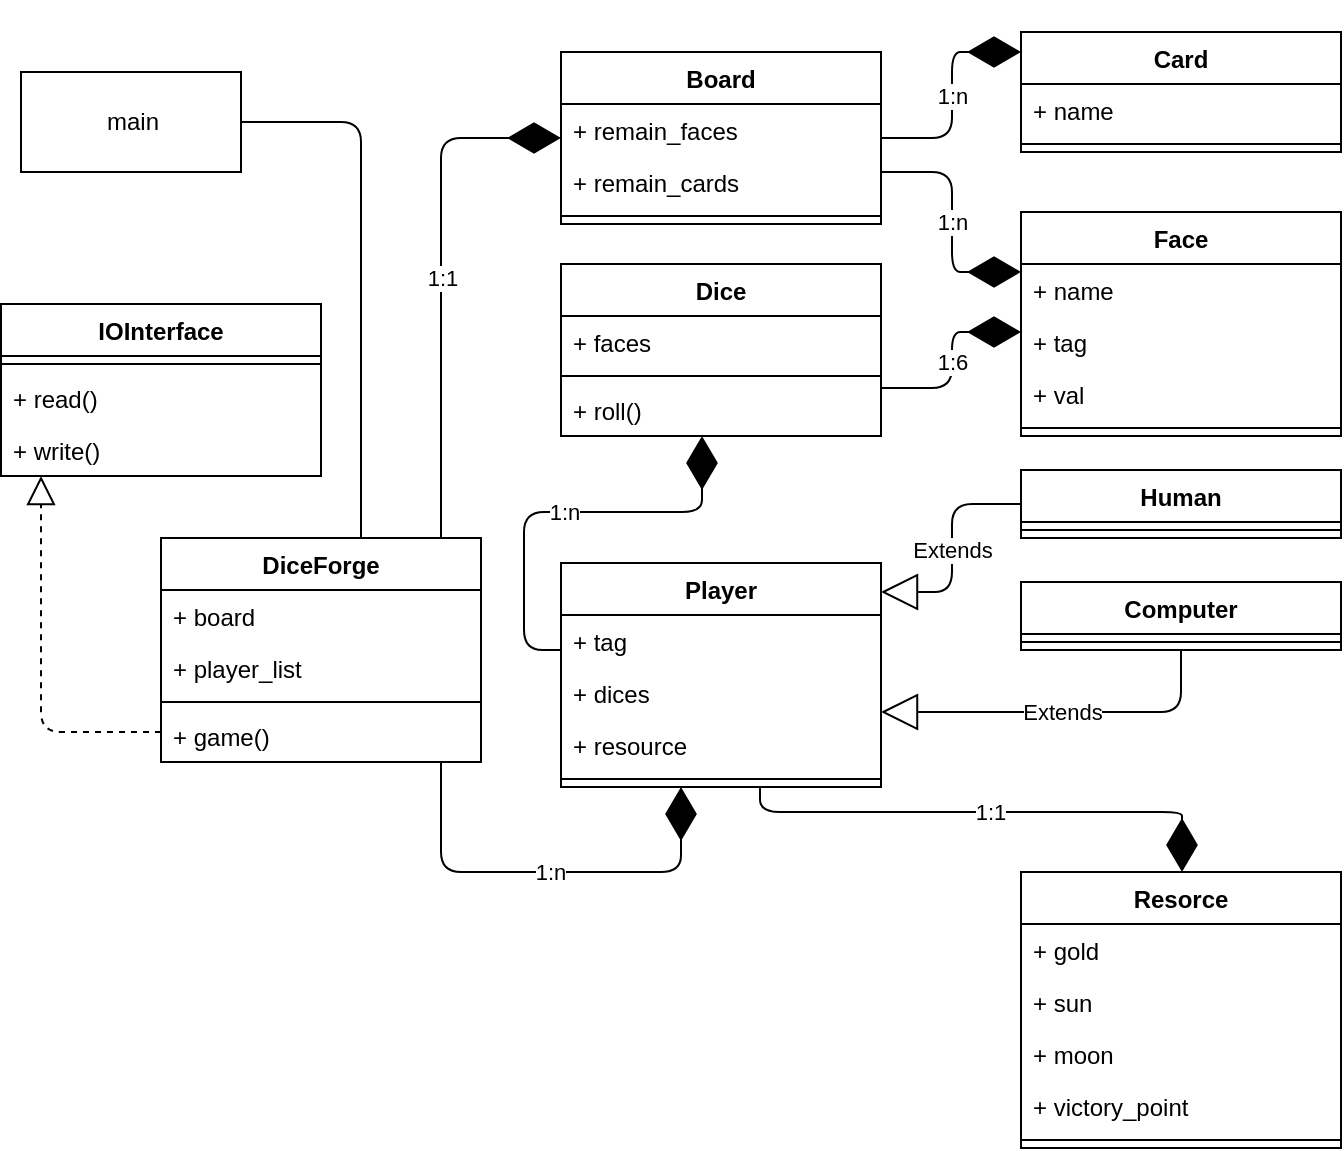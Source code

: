 <mxfile version="12.2.4" pages="1"><diagram id="bGxcqHeVu6saHkmXIzWf" name="Page-1"><mxGraphModel dx="774" dy="474" grid="1" gridSize="10" guides="1" tooltips="1" connect="1" arrows="1" fold="1" page="1" pageScale="1" pageWidth="827" pageHeight="1169" math="0" shadow="0"><root><mxCell id="0"/><mxCell id="1" parent="0"/><mxCell id="3" value="DiceForge" style="swimlane;fontStyle=1;align=center;verticalAlign=top;childLayout=stackLayout;horizontal=1;startSize=26;horizontalStack=0;resizeParent=1;resizeParentMax=0;resizeLast=0;collapsible=1;marginBottom=0;" parent="1" vertex="1"><mxGeometry x="158.5" y="293" width="160" height="112" as="geometry"/></mxCell><mxCell id="4" value="+ board" style="text;strokeColor=none;fillColor=none;align=left;verticalAlign=top;spacingLeft=4;spacingRight=4;overflow=hidden;rotatable=0;points=[[0,0.5],[1,0.5]];portConstraint=eastwest;" parent="3" vertex="1"><mxGeometry y="26" width="160" height="26" as="geometry"/></mxCell><mxCell id="87" value="+ player_list" style="text;strokeColor=none;fillColor=none;align=left;verticalAlign=top;spacingLeft=4;spacingRight=4;overflow=hidden;rotatable=0;points=[[0,0.5],[1,0.5]];portConstraint=eastwest;" parent="3" vertex="1"><mxGeometry y="52" width="160" height="26" as="geometry"/></mxCell><mxCell id="5" value="" style="line;strokeWidth=1;fillColor=none;align=left;verticalAlign=middle;spacingTop=-1;spacingLeft=3;spacingRight=3;rotatable=0;labelPosition=right;points=[];portConstraint=eastwest;" parent="3" vertex="1"><mxGeometry y="78" width="160" height="8" as="geometry"/></mxCell><mxCell id="6" value="+ game()" style="text;strokeColor=none;fillColor=none;align=left;verticalAlign=top;spacingLeft=4;spacingRight=4;overflow=hidden;rotatable=0;points=[[0,0.5],[1,0.5]];portConstraint=eastwest;" parent="3" vertex="1"><mxGeometry y="86" width="160" height="26" as="geometry"/></mxCell><mxCell id="7" value="Card" style="swimlane;fontStyle=1;align=center;verticalAlign=top;childLayout=stackLayout;horizontal=1;startSize=26;horizontalStack=0;resizeParent=1;resizeParentMax=0;resizeLast=0;collapsible=1;marginBottom=0;" parent="1" vertex="1"><mxGeometry x="588.5" y="40" width="160" height="60" as="geometry"/></mxCell><mxCell id="8" value="+ name" style="text;strokeColor=none;fillColor=none;align=left;verticalAlign=top;spacingLeft=4;spacingRight=4;overflow=hidden;rotatable=0;points=[[0,0.5],[1,0.5]];portConstraint=eastwest;" parent="7" vertex="1"><mxGeometry y="26" width="160" height="26" as="geometry"/></mxCell><mxCell id="9" value="" style="line;strokeWidth=1;fillColor=none;align=left;verticalAlign=middle;spacingTop=-1;spacingLeft=3;spacingRight=3;rotatable=0;labelPosition=right;points=[];portConstraint=eastwest;" parent="7" vertex="1"><mxGeometry y="52" width="160" height="8" as="geometry"/></mxCell><mxCell id="11" value="Computer" style="swimlane;fontStyle=1;align=center;verticalAlign=top;childLayout=stackLayout;horizontal=1;startSize=26;horizontalStack=0;resizeParent=1;resizeParentMax=0;resizeLast=0;collapsible=1;marginBottom=0;" parent="1" vertex="1"><mxGeometry x="588.5" y="315" width="160" height="34" as="geometry"/></mxCell><mxCell id="13" value="" style="line;strokeWidth=1;fillColor=none;align=left;verticalAlign=middle;spacingTop=-1;spacingLeft=3;spacingRight=3;rotatable=0;labelPosition=right;points=[];portConstraint=eastwest;" parent="11" vertex="1"><mxGeometry y="26" width="160" height="8" as="geometry"/></mxCell><mxCell id="15" value="Dice" style="swimlane;fontStyle=1;align=center;verticalAlign=top;childLayout=stackLayout;horizontal=1;startSize=26;horizontalStack=0;resizeParent=1;resizeParentMax=0;resizeLast=0;collapsible=1;marginBottom=0;" parent="1" vertex="1"><mxGeometry x="358.5" y="156" width="160" height="86" as="geometry"/></mxCell><mxCell id="16" value="+ faces" style="text;strokeColor=none;fillColor=none;align=left;verticalAlign=top;spacingLeft=4;spacingRight=4;overflow=hidden;rotatable=0;points=[[0,0.5],[1,0.5]];portConstraint=eastwest;" parent="15" vertex="1"><mxGeometry y="26" width="160" height="26" as="geometry"/></mxCell><mxCell id="17" value="" style="line;strokeWidth=1;fillColor=none;align=left;verticalAlign=middle;spacingTop=-1;spacingLeft=3;spacingRight=3;rotatable=0;labelPosition=right;points=[];portConstraint=eastwest;" parent="15" vertex="1"><mxGeometry y="52" width="160" height="8" as="geometry"/></mxCell><mxCell id="18" value="+ roll()" style="text;strokeColor=none;fillColor=none;align=left;verticalAlign=top;spacingLeft=4;spacingRight=4;overflow=hidden;rotatable=0;points=[[0,0.5],[1,0.5]];portConstraint=eastwest;" parent="15" vertex="1"><mxGeometry y="60" width="160" height="26" as="geometry"/></mxCell><mxCell id="19" value="Board" style="swimlane;fontStyle=1;align=center;verticalAlign=top;childLayout=stackLayout;horizontal=1;startSize=26;horizontalStack=0;resizeParent=1;resizeParentMax=0;resizeLast=0;collapsible=1;marginBottom=0;" parent="1" vertex="1"><mxGeometry x="358.5" y="50" width="160" height="86" as="geometry"/></mxCell><mxCell id="20" value="+ remain_faces&#10;" style="text;strokeColor=none;fillColor=none;align=left;verticalAlign=top;spacingLeft=4;spacingRight=4;overflow=hidden;rotatable=0;points=[[0,0.5],[1,0.5]];portConstraint=eastwest;" parent="19" vertex="1"><mxGeometry y="26" width="160" height="26" as="geometry"/></mxCell><mxCell id="51" value="+ remain_cards&#10;" style="text;strokeColor=none;fillColor=none;align=left;verticalAlign=top;spacingLeft=4;spacingRight=4;overflow=hidden;rotatable=0;points=[[0,0.5],[1,0.5]];portConstraint=eastwest;" parent="19" vertex="1"><mxGeometry y="52" width="160" height="26" as="geometry"/></mxCell><mxCell id="21" value="" style="line;strokeWidth=1;fillColor=none;align=left;verticalAlign=middle;spacingTop=-1;spacingLeft=3;spacingRight=3;rotatable=0;labelPosition=right;points=[];portConstraint=eastwest;" parent="19" vertex="1"><mxGeometry y="78" width="160" height="8" as="geometry"/></mxCell><mxCell id="23" value="Face&#10;" style="swimlane;fontStyle=1;align=center;verticalAlign=top;childLayout=stackLayout;horizontal=1;startSize=26;horizontalStack=0;resizeParent=1;resizeParentMax=0;resizeLast=0;collapsible=1;marginBottom=0;" parent="1" vertex="1"><mxGeometry x="588.5" y="130" width="160" height="112" as="geometry"><mxRectangle x="260" y="117" width="60" height="26" as="alternateBounds"/></mxGeometry></mxCell><mxCell id="24" value="+ name" style="text;strokeColor=none;fillColor=none;align=left;verticalAlign=top;spacingLeft=4;spacingRight=4;overflow=hidden;rotatable=0;points=[[0,0.5],[1,0.5]];portConstraint=eastwest;" parent="23" vertex="1"><mxGeometry y="26" width="160" height="26" as="geometry"/></mxCell><mxCell id="68" value="+ tag" style="text;strokeColor=none;fillColor=none;align=left;verticalAlign=top;spacingLeft=4;spacingRight=4;overflow=hidden;rotatable=0;points=[[0,0.5],[1,0.5]];portConstraint=eastwest;" parent="23" vertex="1"><mxGeometry y="52" width="160" height="26" as="geometry"/></mxCell><mxCell id="69" value="+ val" style="text;strokeColor=none;fillColor=none;align=left;verticalAlign=top;spacingLeft=4;spacingRight=4;overflow=hidden;rotatable=0;points=[[0,0.5],[1,0.5]];portConstraint=eastwest;" parent="23" vertex="1"><mxGeometry y="78" width="160" height="26" as="geometry"/></mxCell><mxCell id="25" value="" style="line;strokeWidth=1;fillColor=none;align=left;verticalAlign=middle;spacingTop=-1;spacingLeft=3;spacingRight=3;rotatable=0;labelPosition=right;points=[];portConstraint=eastwest;" parent="23" vertex="1"><mxGeometry y="104" width="160" height="8" as="geometry"/></mxCell><mxCell id="27" value="Human" style="swimlane;fontStyle=1;align=center;verticalAlign=top;childLayout=stackLayout;horizontal=1;startSize=26;horizontalStack=0;resizeParent=1;resizeParentMax=0;resizeLast=0;collapsible=1;marginBottom=0;" parent="1" vertex="1"><mxGeometry x="588.5" y="259" width="160" height="34" as="geometry"/></mxCell><mxCell id="29" value="" style="line;strokeWidth=1;fillColor=none;align=left;verticalAlign=middle;spacingTop=-1;spacingLeft=3;spacingRight=3;rotatable=0;labelPosition=right;points=[];portConstraint=eastwest;" parent="27" vertex="1"><mxGeometry y="26" width="160" height="8" as="geometry"/></mxCell><mxCell id="31" value="IOInterface" style="swimlane;fontStyle=1;align=center;verticalAlign=top;childLayout=stackLayout;horizontal=1;startSize=26;horizontalStack=0;resizeParent=1;resizeParentMax=0;resizeLast=0;collapsible=1;marginBottom=0;" parent="1" vertex="1"><mxGeometry x="78.5" y="176" width="160" height="86" as="geometry"/></mxCell><mxCell id="33" value="" style="line;strokeWidth=1;fillColor=none;align=left;verticalAlign=middle;spacingTop=-1;spacingLeft=3;spacingRight=3;rotatable=0;labelPosition=right;points=[];portConstraint=eastwest;" parent="31" vertex="1"><mxGeometry y="26" width="160" height="8" as="geometry"/></mxCell><mxCell id="34" value="+ read()" style="text;strokeColor=none;fillColor=none;align=left;verticalAlign=top;spacingLeft=4;spacingRight=4;overflow=hidden;rotatable=0;points=[[0,0.5],[1,0.5]];portConstraint=eastwest;" parent="31" vertex="1"><mxGeometry y="34" width="160" height="26" as="geometry"/></mxCell><mxCell id="90" value="+ write()" style="text;strokeColor=none;fillColor=none;align=left;verticalAlign=top;spacingLeft=4;spacingRight=4;overflow=hidden;rotatable=0;points=[[0,0.5],[1,0.5]];portConstraint=eastwest;" parent="31" vertex="1"><mxGeometry y="60" width="160" height="26" as="geometry"/></mxCell><mxCell id="36" value="Player" style="swimlane;fontStyle=1;align=center;verticalAlign=top;childLayout=stackLayout;horizontal=1;startSize=26;horizontalStack=0;resizeParent=1;resizeParentMax=0;resizeLast=0;collapsible=1;marginBottom=0;" parent="1" vertex="1"><mxGeometry x="358.5" y="305.5" width="160" height="112" as="geometry"/></mxCell><mxCell id="37" value="+ tag" style="text;strokeColor=none;fillColor=none;align=left;verticalAlign=top;spacingLeft=4;spacingRight=4;overflow=hidden;rotatable=0;points=[[0,0.5],[1,0.5]];portConstraint=eastwest;" parent="36" vertex="1"><mxGeometry y="26" width="160" height="26" as="geometry"/></mxCell><mxCell id="72" value="+ dices" style="text;strokeColor=none;fillColor=none;align=left;verticalAlign=top;spacingLeft=4;spacingRight=4;overflow=hidden;rotatable=0;points=[[0,0.5],[1,0.5]];portConstraint=eastwest;" parent="36" vertex="1"><mxGeometry y="52" width="160" height="26" as="geometry"/></mxCell><mxCell id="73" value="+ resource" style="text;strokeColor=none;fillColor=none;align=left;verticalAlign=top;spacingLeft=4;spacingRight=4;overflow=hidden;rotatable=0;points=[[0,0.5],[1,0.5]];portConstraint=eastwest;" parent="36" vertex="1"><mxGeometry y="78" width="160" height="26" as="geometry"/></mxCell><mxCell id="38" value="" style="line;strokeWidth=1;fillColor=none;align=left;verticalAlign=middle;spacingTop=-1;spacingLeft=3;spacingRight=3;rotatable=0;labelPosition=right;points=[];portConstraint=eastwest;" parent="36" vertex="1"><mxGeometry y="104" width="160" height="8" as="geometry"/></mxCell><mxCell id="41" value="Resorce&#10;" style="swimlane;fontStyle=1;align=center;verticalAlign=top;childLayout=stackLayout;horizontal=1;startSize=26;horizontalStack=0;resizeParent=1;resizeParentMax=0;resizeLast=0;collapsible=1;marginBottom=0;" parent="1" vertex="1"><mxGeometry x="588.5" y="460" width="160" height="138" as="geometry"/></mxCell><mxCell id="42" value="+ gold" style="text;strokeColor=none;fillColor=none;align=left;verticalAlign=top;spacingLeft=4;spacingRight=4;overflow=hidden;rotatable=0;points=[[0,0.5],[1,0.5]];portConstraint=eastwest;" parent="41" vertex="1"><mxGeometry y="26" width="160" height="26" as="geometry"/></mxCell><mxCell id="74" value="+ sun" style="text;strokeColor=none;fillColor=none;align=left;verticalAlign=top;spacingLeft=4;spacingRight=4;overflow=hidden;rotatable=0;points=[[0,0.5],[1,0.5]];portConstraint=eastwest;" parent="41" vertex="1"><mxGeometry y="52" width="160" height="26" as="geometry"/></mxCell><mxCell id="75" value="+ moon" style="text;strokeColor=none;fillColor=none;align=left;verticalAlign=top;spacingLeft=4;spacingRight=4;overflow=hidden;rotatable=0;points=[[0,0.5],[1,0.5]];portConstraint=eastwest;" parent="41" vertex="1"><mxGeometry y="78" width="160" height="26" as="geometry"/></mxCell><mxCell id="76" value="+ victory_point" style="text;strokeColor=none;fillColor=none;align=left;verticalAlign=top;spacingLeft=4;spacingRight=4;overflow=hidden;rotatable=0;points=[[0,0.5],[1,0.5]];portConstraint=eastwest;" parent="41" vertex="1"><mxGeometry y="104" width="160" height="26" as="geometry"/></mxCell><mxCell id="43" value="" style="line;strokeWidth=1;fillColor=none;align=left;verticalAlign=middle;spacingTop=-1;spacingLeft=3;spacingRight=3;rotatable=0;labelPosition=right;points=[];portConstraint=eastwest;" parent="41" vertex="1"><mxGeometry y="130" width="160" height="8" as="geometry"/></mxCell><mxCell id="67" value="1:n" style="endArrow=diamondThin;endFill=1;endSize=24;html=1;edgeStyle=orthogonalEdgeStyle;" parent="1" source="19" target="7" edge="1"><mxGeometry width="160" relative="1" as="geometry"><mxPoint x="535" y="80" as="sourcePoint"/><mxPoint x="582" y="80" as="targetPoint"/><Array as="points"><mxPoint x="554" y="93"/><mxPoint x="554" y="50"/></Array></mxGeometry></mxCell><mxCell id="71" value="1:n" style="endArrow=diamondThin;endFill=1;endSize=24;html=1;edgeStyle=orthogonalEdgeStyle;" parent="1" source="19" target="23" edge="1"><mxGeometry width="160" relative="1" as="geometry"><mxPoint x="398.5" y="180" as="sourcePoint"/><mxPoint x="558.5" y="180" as="targetPoint"/><Array as="points"><mxPoint x="554" y="110"/><mxPoint x="554" y="160"/></Array></mxGeometry></mxCell><mxCell id="83" value="1:1" style="endArrow=diamondThin;endFill=1;endSize=24;html=1;align=center;edgeStyle=orthogonalEdgeStyle;" parent="1" source="36" target="41" edge="1"><mxGeometry width="160" relative="1" as="geometry"><mxPoint x="478.5" y="450" as="sourcePoint"/><mxPoint x="638.5" y="450" as="targetPoint"/><Array as="points"><mxPoint x="458" y="430"/><mxPoint x="669" y="430"/></Array></mxGeometry></mxCell><mxCell id="84" value="Extends" style="endArrow=block;endSize=16;endFill=0;html=1;align=center;edgeStyle=orthogonalEdgeStyle;" parent="1" source="11" target="36" edge="1"><mxGeometry width="160" relative="1" as="geometry"><mxPoint x="378.5" y="490" as="sourcePoint"/><mxPoint x="538.5" y="490" as="targetPoint"/><Array as="points"><mxPoint x="669" y="380"/></Array></mxGeometry></mxCell><mxCell id="85" value="Extends" style="endArrow=block;endSize=16;endFill=0;html=1;align=center;edgeStyle=orthogonalEdgeStyle;" parent="1" source="27" target="36" edge="1"><mxGeometry width="160" relative="1" as="geometry"><mxPoint x="358.5" y="520" as="sourcePoint"/><mxPoint x="518.5" y="520" as="targetPoint"/><Array as="points"><mxPoint x="554" y="276"/><mxPoint x="554" y="320"/></Array></mxGeometry></mxCell><mxCell id="86" value="1:6" style="endArrow=diamondThin;endFill=1;endSize=24;html=1;edgeStyle=orthogonalEdgeStyle;" parent="1" source="15" target="23" edge="1"><mxGeometry width="160" relative="1" as="geometry"><mxPoint x="538.5" y="103" as="sourcePoint"/><mxPoint x="598.5" y="186" as="targetPoint"/><Array as="points"><mxPoint x="554" y="218"/><mxPoint x="554" y="190"/></Array></mxGeometry></mxCell><mxCell id="88" value="1:1" style="endArrow=diamondThin;endFill=1;endSize=24;html=1;edgeStyle=orthogonalEdgeStyle;" parent="1" source="3" target="19" edge="1"><mxGeometry width="160" relative="1" as="geometry"><mxPoint x="528.5" y="103" as="sourcePoint"/><mxPoint x="598.5" y="80" as="targetPoint"/><Array as="points"><mxPoint x="298.5" y="93"/></Array></mxGeometry></mxCell><mxCell id="89" value="1:n" style="endArrow=diamondThin;endFill=1;endSize=24;html=1;edgeStyle=orthogonalEdgeStyle;" parent="1" source="3" target="36" edge="1"><mxGeometry width="160" relative="1" as="geometry"><mxPoint x="240.5" y="311" as="sourcePoint"/><mxPoint x="368.5" y="103" as="targetPoint"/><Array as="points"><mxPoint x="298.5" y="460"/><mxPoint x="418.5" y="460"/></Array></mxGeometry></mxCell><mxCell id="91" value="" style="endArrow=block;dashed=1;endFill=0;endSize=12;html=1;align=center;edgeStyle=orthogonalEdgeStyle;" parent="1" source="3" target="31" edge="1"><mxGeometry width="160" relative="1" as="geometry"><mxPoint x="78.5" y="620" as="sourcePoint"/><mxPoint x="238.5" y="620" as="targetPoint"/><Array as="points"><mxPoint x="98.5" y="390"/></Array></mxGeometry></mxCell><mxCell id="92" value="main" style="html=1;" parent="1" vertex="1"><mxGeometry x="88.5" y="60" width="110" height="50" as="geometry"/></mxCell><mxCell id="94" value="" style="endArrow=none;html=1;align=center;edgeStyle=orthogonalEdgeStyle;" parent="1" source="92" target="3" edge="1"><mxGeometry width="50" height="50" relative="1" as="geometry"><mxPoint x="38.5" y="230" as="sourcePoint"/><mxPoint x="128.5" y="620" as="targetPoint"/><Array as="points"><mxPoint x="258.5" y="85"/></Array></mxGeometry></mxCell><mxCell id="95" value="1:n" style="endArrow=diamondThin;endFill=1;endSize=24;html=1;edgeStyle=orthogonalEdgeStyle;" parent="1" source="36" target="15" edge="1"><mxGeometry width="160" relative="1" as="geometry"><mxPoint x="309" y="415" as="sourcePoint"/><mxPoint x="429" y="415" as="targetPoint"/><Array as="points"><mxPoint x="340" y="349"/><mxPoint x="340" y="280"/><mxPoint x="429" y="280"/></Array></mxGeometry></mxCell></root></mxGraphModel></diagram></mxfile>